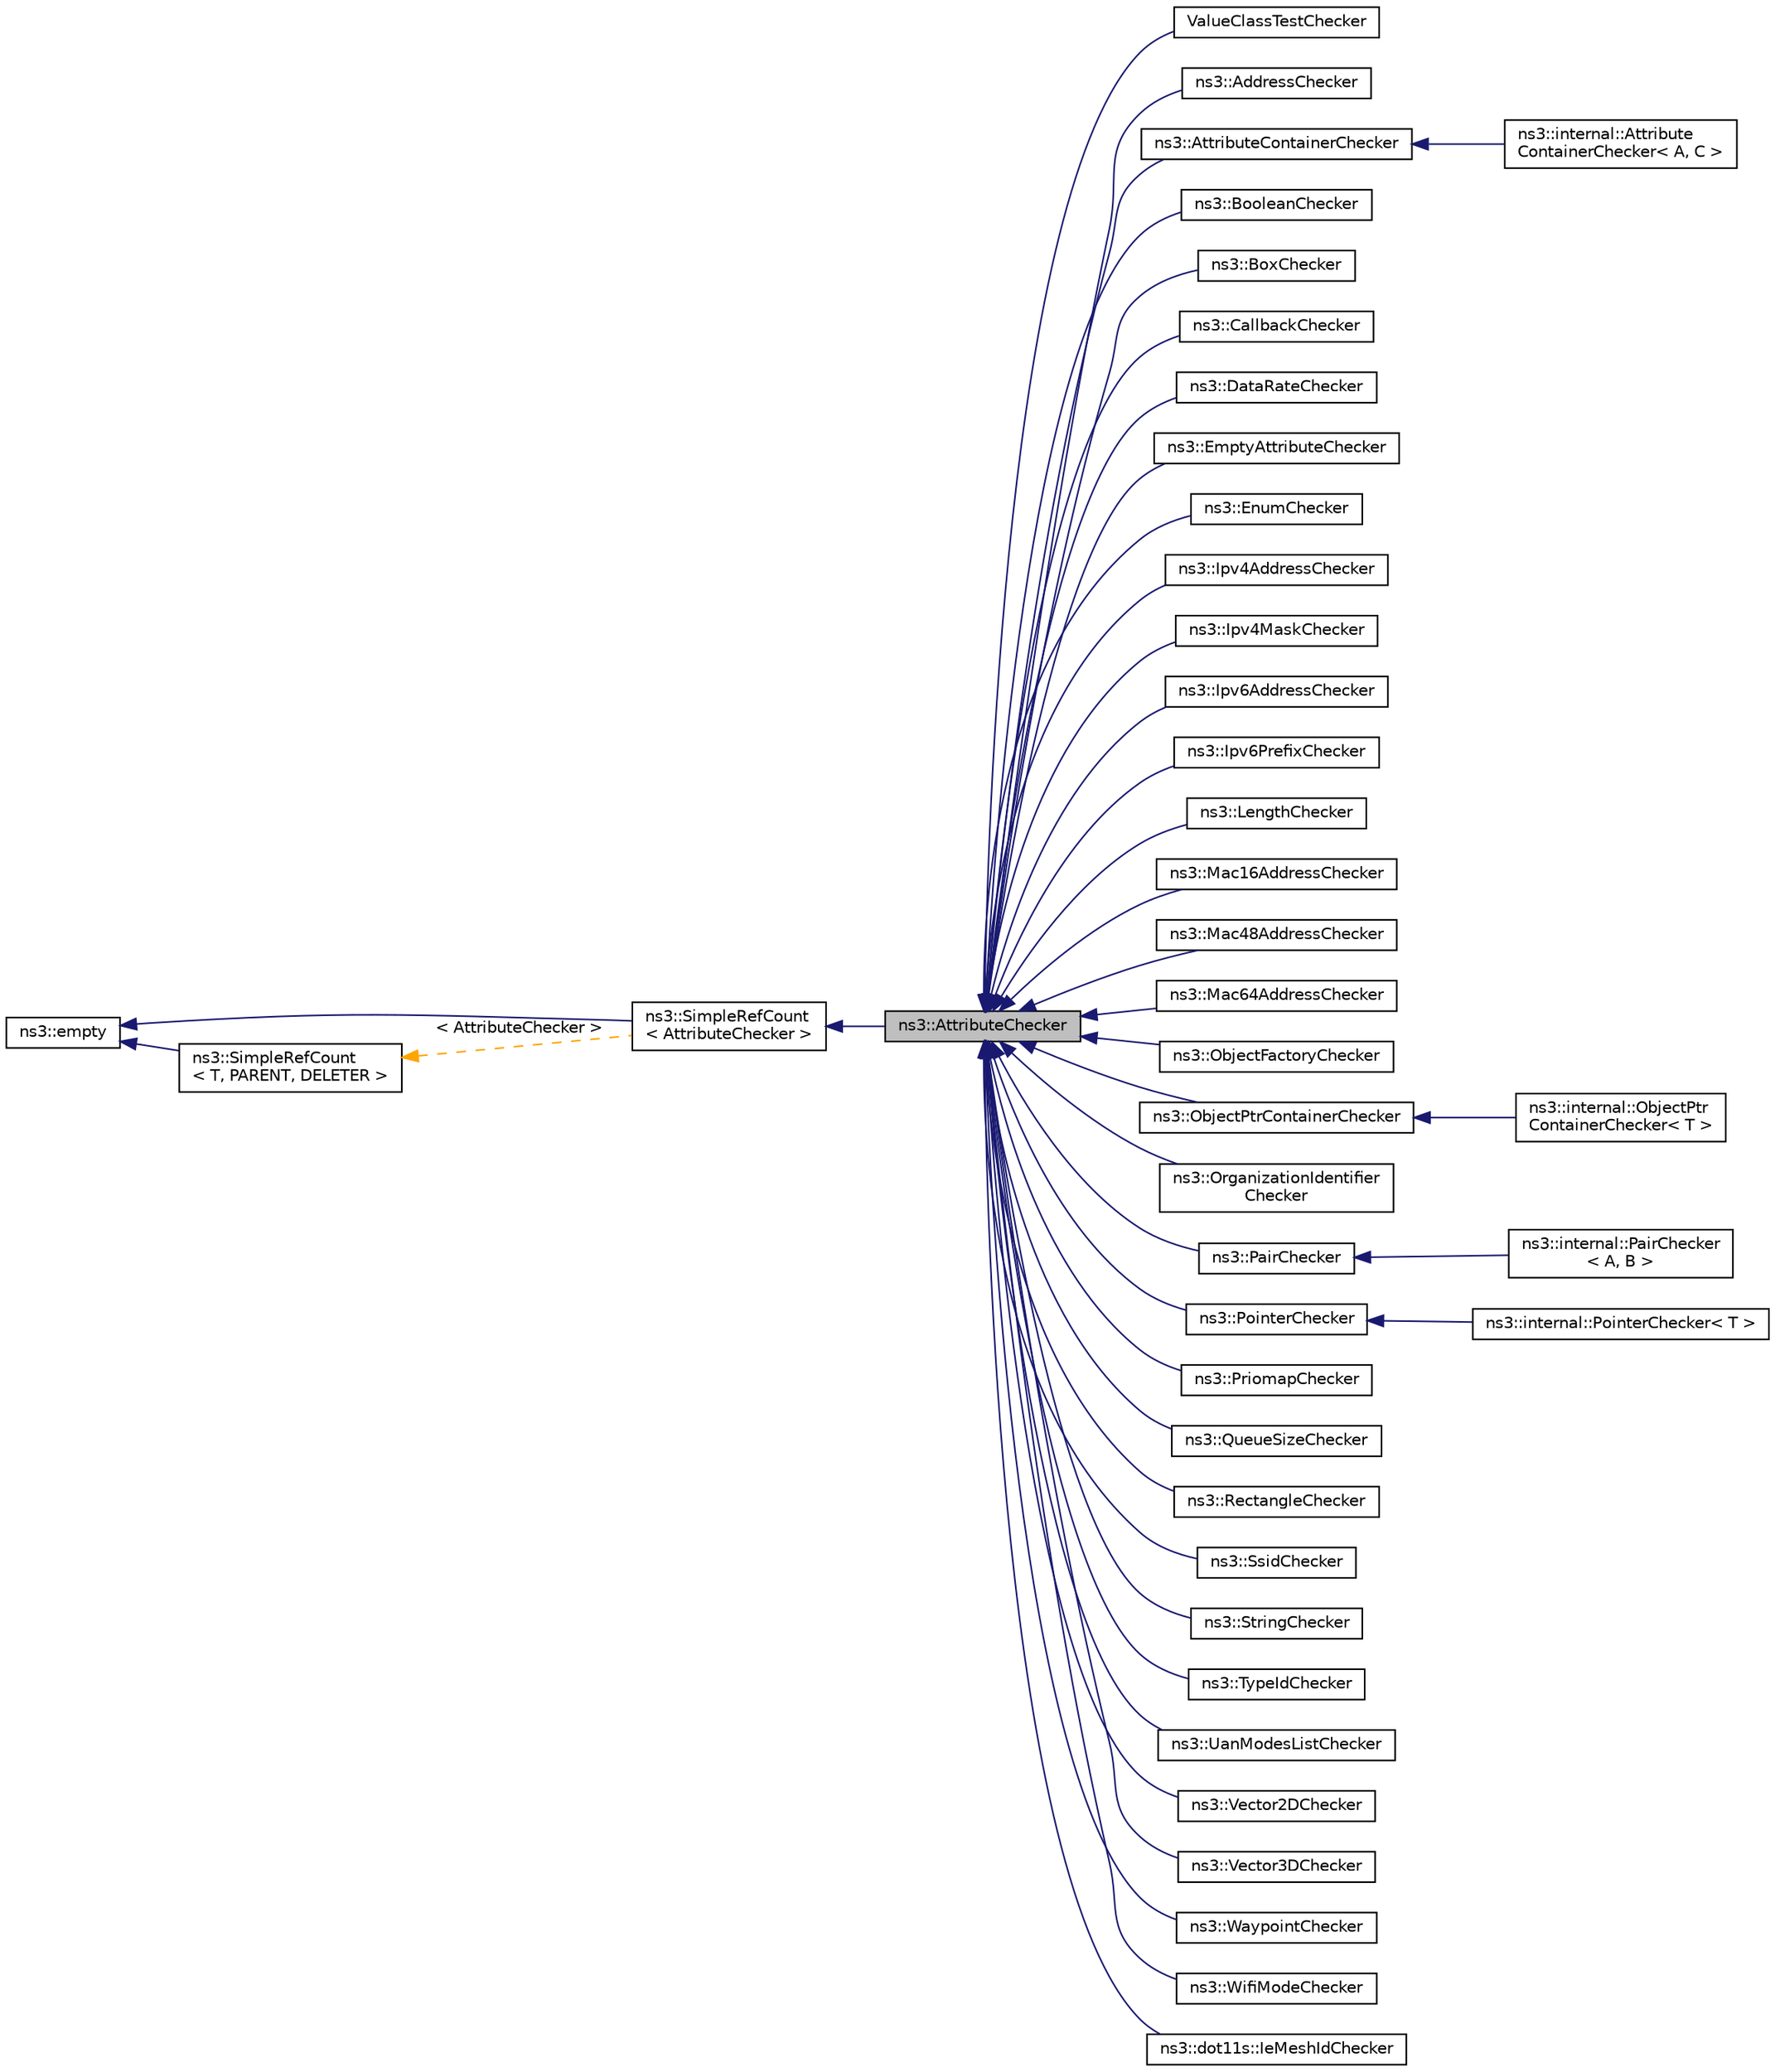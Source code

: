 digraph "ns3::AttributeChecker"
{
 // LATEX_PDF_SIZE
  edge [fontname="Helvetica",fontsize="10",labelfontname="Helvetica",labelfontsize="10"];
  node [fontname="Helvetica",fontsize="10",shape=record];
  rankdir="LR";
  Node1 [label="ns3::AttributeChecker",height=0.2,width=0.4,color="black", fillcolor="grey75", style="filled", fontcolor="black",tooltip="Represent the type of an attribute."];
  Node2 -> Node1 [dir="back",color="midnightblue",fontsize="10",style="solid",fontname="Helvetica"];
  Node2 [label="ns3::SimpleRefCount\l\< AttributeChecker \>",height=0.2,width=0.4,color="black", fillcolor="white", style="filled",URL="$classns3_1_1_simple_ref_count.html",tooltip=" "];
  Node3 -> Node2 [dir="back",color="midnightblue",fontsize="10",style="solid",fontname="Helvetica"];
  Node3 [label="ns3::empty",height=0.2,width=0.4,color="black", fillcolor="white", style="filled",URL="$classns3_1_1empty.html",tooltip="make Callback use a separate empty type"];
  Node4 -> Node2 [dir="back",color="orange",fontsize="10",style="dashed",label=" \< AttributeChecker \>" ,fontname="Helvetica"];
  Node4 [label="ns3::SimpleRefCount\l\< T, PARENT, DELETER \>",height=0.2,width=0.4,color="black", fillcolor="white", style="filled",URL="$classns3_1_1_simple_ref_count.html",tooltip="A template-based reference counting class."];
  Node3 -> Node4 [dir="back",color="midnightblue",fontsize="10",style="solid",fontname="Helvetica"];
  Node1 -> Node5 [dir="back",color="midnightblue",fontsize="10",style="solid",fontname="Helvetica"];
  Node5 [label="ValueClassTestChecker",height=0.2,width=0.4,color="black", fillcolor="white", style="filled",URL="$class_value_class_test_checker.html",tooltip=" "];
  Node1 -> Node6 [dir="back",color="midnightblue",fontsize="10",style="solid",fontname="Helvetica"];
  Node6 [label="ns3::AddressChecker",height=0.2,width=0.4,color="black", fillcolor="white", style="filled",URL="$classns3_1_1_address_checker.html",tooltip="AttributeChecker implementation for AddressValue."];
  Node1 -> Node7 [dir="back",color="midnightblue",fontsize="10",style="solid",fontname="Helvetica"];
  Node7 [label="ns3::AttributeContainerChecker",height=0.2,width=0.4,color="black", fillcolor="white", style="filled",URL="$classns3_1_1_attribute_container_checker.html",tooltip="AttributeChecker implementation for AttributeContainerValue."];
  Node7 -> Node8 [dir="back",color="midnightblue",fontsize="10",style="solid",fontname="Helvetica"];
  Node8 [label="ns3::internal::Attribute\lContainerChecker\< A, C \>",height=0.2,width=0.4,color="black", fillcolor="white", style="filled",URL="$classns3_1_1internal_1_1_attribute_container_checker.html",tooltip=" "];
  Node1 -> Node9 [dir="back",color="midnightblue",fontsize="10",style="solid",fontname="Helvetica"];
  Node9 [label="ns3::BooleanChecker",height=0.2,width=0.4,color="black", fillcolor="white", style="filled",URL="$classns3_1_1_boolean_checker.html",tooltip="AttributeChecker implementation for BooleanValue."];
  Node1 -> Node10 [dir="back",color="midnightblue",fontsize="10",style="solid",fontname="Helvetica"];
  Node10 [label="ns3::BoxChecker",height=0.2,width=0.4,color="black", fillcolor="white", style="filled",URL="$classns3_1_1_box_checker.html",tooltip="AttributeChecker implementation for BoxValue."];
  Node1 -> Node11 [dir="back",color="midnightblue",fontsize="10",style="solid",fontname="Helvetica"];
  Node11 [label="ns3::CallbackChecker",height=0.2,width=0.4,color="black", fillcolor="white", style="filled",URL="$classns3_1_1_callback_checker.html",tooltip="AttributeChecker implementation for CallbackValue."];
  Node1 -> Node12 [dir="back",color="midnightblue",fontsize="10",style="solid",fontname="Helvetica"];
  Node12 [label="ns3::DataRateChecker",height=0.2,width=0.4,color="black", fillcolor="white", style="filled",URL="$classns3_1_1_data_rate_checker.html",tooltip="AttributeChecker implementation for DataRateValue."];
  Node1 -> Node13 [dir="back",color="midnightblue",fontsize="10",style="solid",fontname="Helvetica"];
  Node13 [label="ns3::EmptyAttributeChecker",height=0.2,width=0.4,color="black", fillcolor="white", style="filled",URL="$classns3_1_1_empty_attribute_checker.html",tooltip="A checker for EmptyAttributeValue."];
  Node1 -> Node14 [dir="back",color="midnightblue",fontsize="10",style="solid",fontname="Helvetica"];
  Node14 [label="ns3::EnumChecker",height=0.2,width=0.4,color="black", fillcolor="white", style="filled",URL="$classns3_1_1_enum_checker.html",tooltip="AttributeChecker implementation for EnumValue."];
  Node1 -> Node15 [dir="back",color="midnightblue",fontsize="10",style="solid",fontname="Helvetica"];
  Node15 [label="ns3::Ipv4AddressChecker",height=0.2,width=0.4,color="black", fillcolor="white", style="filled",URL="$classns3_1_1_ipv4_address_checker.html",tooltip="AttributeChecker implementation for Ipv4AddressValue."];
  Node1 -> Node16 [dir="back",color="midnightblue",fontsize="10",style="solid",fontname="Helvetica"];
  Node16 [label="ns3::Ipv4MaskChecker",height=0.2,width=0.4,color="black", fillcolor="white", style="filled",URL="$classns3_1_1_ipv4_mask_checker.html",tooltip="AttributeChecker implementation for Ipv4MaskValue."];
  Node1 -> Node17 [dir="back",color="midnightblue",fontsize="10",style="solid",fontname="Helvetica"];
  Node17 [label="ns3::Ipv6AddressChecker",height=0.2,width=0.4,color="black", fillcolor="white", style="filled",URL="$classns3_1_1_ipv6_address_checker.html",tooltip="AttributeChecker implementation for Ipv6AddressValue."];
  Node1 -> Node18 [dir="back",color="midnightblue",fontsize="10",style="solid",fontname="Helvetica"];
  Node18 [label="ns3::Ipv6PrefixChecker",height=0.2,width=0.4,color="black", fillcolor="white", style="filled",URL="$classns3_1_1_ipv6_prefix_checker.html",tooltip="AttributeChecker implementation for Ipv6PrefixValue."];
  Node1 -> Node19 [dir="back",color="midnightblue",fontsize="10",style="solid",fontname="Helvetica"];
  Node19 [label="ns3::LengthChecker",height=0.2,width=0.4,color="black", fillcolor="white", style="filled",URL="$classns3_1_1_length_checker.html",tooltip="AttributeChecker implementation for LengthValue."];
  Node1 -> Node20 [dir="back",color="midnightblue",fontsize="10",style="solid",fontname="Helvetica"];
  Node20 [label="ns3::Mac16AddressChecker",height=0.2,width=0.4,color="black", fillcolor="white", style="filled",URL="$classns3_1_1_mac16_address_checker.html",tooltip="AttributeChecker implementation for Mac16AddressValue."];
  Node1 -> Node21 [dir="back",color="midnightblue",fontsize="10",style="solid",fontname="Helvetica"];
  Node21 [label="ns3::Mac48AddressChecker",height=0.2,width=0.4,color="black", fillcolor="white", style="filled",URL="$classns3_1_1_mac48_address_checker.html",tooltip="AttributeChecker implementation for Mac48AddressValue."];
  Node1 -> Node22 [dir="back",color="midnightblue",fontsize="10",style="solid",fontname="Helvetica"];
  Node22 [label="ns3::Mac64AddressChecker",height=0.2,width=0.4,color="black", fillcolor="white", style="filled",URL="$classns3_1_1_mac64_address_checker.html",tooltip="AttributeChecker implementation for Mac64AddressValue."];
  Node1 -> Node23 [dir="back",color="midnightblue",fontsize="10",style="solid",fontname="Helvetica"];
  Node23 [label="ns3::ObjectFactoryChecker",height=0.2,width=0.4,color="black", fillcolor="white", style="filled",URL="$classns3_1_1_object_factory_checker.html",tooltip="AttributeChecker implementation for ObjectFactoryValue."];
  Node1 -> Node24 [dir="back",color="midnightblue",fontsize="10",style="solid",fontname="Helvetica"];
  Node24 [label="ns3::ObjectPtrContainerChecker",height=0.2,width=0.4,color="black", fillcolor="white", style="filled",URL="$classns3_1_1_object_ptr_container_checker.html",tooltip="AttributeChecker implementation for ObjectPtrContainerValue."];
  Node24 -> Node25 [dir="back",color="midnightblue",fontsize="10",style="solid",fontname="Helvetica"];
  Node25 [label="ns3::internal::ObjectPtr\lContainerChecker\< T \>",height=0.2,width=0.4,color="black", fillcolor="white", style="filled",URL="$classns3_1_1internal_1_1_object_ptr_container_checker.html",tooltip="ObjectPtrContainerChecker implementation class."];
  Node1 -> Node26 [dir="back",color="midnightblue",fontsize="10",style="solid",fontname="Helvetica"];
  Node26 [label="ns3::OrganizationIdentifier\lChecker",height=0.2,width=0.4,color="black", fillcolor="white", style="filled",URL="$classns3_1_1_organization_identifier_checker.html",tooltip="AttributeChecker implementation for OrganizationIdentifierValue."];
  Node1 -> Node27 [dir="back",color="midnightblue",fontsize="10",style="solid",fontname="Helvetica"];
  Node27 [label="ns3::PairChecker",height=0.2,width=0.4,color="black", fillcolor="white", style="filled",URL="$classns3_1_1_pair_checker.html",tooltip="AttributeChecker implementation for PairValue."];
  Node27 -> Node28 [dir="back",color="midnightblue",fontsize="10",style="solid",fontname="Helvetica"];
  Node28 [label="ns3::internal::PairChecker\l\< A, B \>",height=0.2,width=0.4,color="black", fillcolor="white", style="filled",URL="$classns3_1_1internal_1_1_pair_checker.html",tooltip="Internal checker class templated to each AttributeChecker for each entry in the pair."];
  Node1 -> Node29 [dir="back",color="midnightblue",fontsize="10",style="solid",fontname="Helvetica"];
  Node29 [label="ns3::PointerChecker",height=0.2,width=0.4,color="black", fillcolor="white", style="filled",URL="$classns3_1_1_pointer_checker.html",tooltip="AttributeChecker implementation for PointerValue."];
  Node29 -> Node30 [dir="back",color="midnightblue",fontsize="10",style="solid",fontname="Helvetica"];
  Node30 [label="ns3::internal::PointerChecker\< T \>",height=0.2,width=0.4,color="black", fillcolor="white", style="filled",URL="$classns3_1_1internal_1_1_pointer_checker.html",tooltip="PointerChecker implementation."];
  Node1 -> Node31 [dir="back",color="midnightblue",fontsize="10",style="solid",fontname="Helvetica"];
  Node31 [label="ns3::PriomapChecker",height=0.2,width=0.4,color="black", fillcolor="white", style="filled",URL="$classns3_1_1_priomap_checker.html",tooltip=" "];
  Node1 -> Node32 [dir="back",color="midnightblue",fontsize="10",style="solid",fontname="Helvetica"];
  Node32 [label="ns3::QueueSizeChecker",height=0.2,width=0.4,color="black", fillcolor="white", style="filled",URL="$classns3_1_1_queue_size_checker.html",tooltip=" "];
  Node1 -> Node33 [dir="back",color="midnightblue",fontsize="10",style="solid",fontname="Helvetica"];
  Node33 [label="ns3::RectangleChecker",height=0.2,width=0.4,color="black", fillcolor="white", style="filled",URL="$classns3_1_1_rectangle_checker.html",tooltip="AttributeChecker implementation for RectangleValue."];
  Node1 -> Node34 [dir="back",color="midnightblue",fontsize="10",style="solid",fontname="Helvetica"];
  Node34 [label="ns3::SsidChecker",height=0.2,width=0.4,color="black", fillcolor="white", style="filled",URL="$classns3_1_1_ssid_checker.html",tooltip="AttributeChecker implementation for SsidValue."];
  Node1 -> Node35 [dir="back",color="midnightblue",fontsize="10",style="solid",fontname="Helvetica"];
  Node35 [label="ns3::StringChecker",height=0.2,width=0.4,color="black", fillcolor="white", style="filled",URL="$classns3_1_1_string_checker.html",tooltip="AttributeChecker implementation for StringValue."];
  Node1 -> Node36 [dir="back",color="midnightblue",fontsize="10",style="solid",fontname="Helvetica"];
  Node36 [label="ns3::TypeIdChecker",height=0.2,width=0.4,color="black", fillcolor="white", style="filled",URL="$classns3_1_1_type_id_checker.html",tooltip="AttributeChecker implementation for TypeIdValue."];
  Node1 -> Node37 [dir="back",color="midnightblue",fontsize="10",style="solid",fontname="Helvetica"];
  Node37 [label="ns3::UanModesListChecker",height=0.2,width=0.4,color="black", fillcolor="white", style="filled",URL="$classns3_1_1_uan_modes_list_checker.html",tooltip="AttributeChecker implementation for UanModesListValue."];
  Node1 -> Node38 [dir="back",color="midnightblue",fontsize="10",style="solid",fontname="Helvetica"];
  Node38 [label="ns3::Vector2DChecker",height=0.2,width=0.4,color="black", fillcolor="white", style="filled",URL="$classns3_1_1_vector2_d_checker.html",tooltip="AttributeChecker implementation for Vector2DValue."];
  Node1 -> Node39 [dir="back",color="midnightblue",fontsize="10",style="solid",fontname="Helvetica"];
  Node39 [label="ns3::Vector3DChecker",height=0.2,width=0.4,color="black", fillcolor="white", style="filled",URL="$classns3_1_1_vector3_d_checker.html",tooltip="AttributeChecker implementation for Vector3DValue."];
  Node1 -> Node40 [dir="back",color="midnightblue",fontsize="10",style="solid",fontname="Helvetica"];
  Node40 [label="ns3::WaypointChecker",height=0.2,width=0.4,color="black", fillcolor="white", style="filled",URL="$classns3_1_1_waypoint_checker.html",tooltip="AttributeChecker implementation for WaypointValue."];
  Node1 -> Node41 [dir="back",color="midnightblue",fontsize="10",style="solid",fontname="Helvetica"];
  Node41 [label="ns3::WifiModeChecker",height=0.2,width=0.4,color="black", fillcolor="white", style="filled",URL="$classns3_1_1_wifi_mode_checker.html",tooltip="AttributeChecker implementation for WifiModeValue."];
  Node1 -> Node42 [dir="back",color="midnightblue",fontsize="10",style="solid",fontname="Helvetica"];
  Node42 [label="ns3::dot11s::IeMeshIdChecker",height=0.2,width=0.4,color="black", fillcolor="white", style="filled",URL="$classns3_1_1dot11s_1_1_ie_mesh_id_checker.html",tooltip=" "];
}
